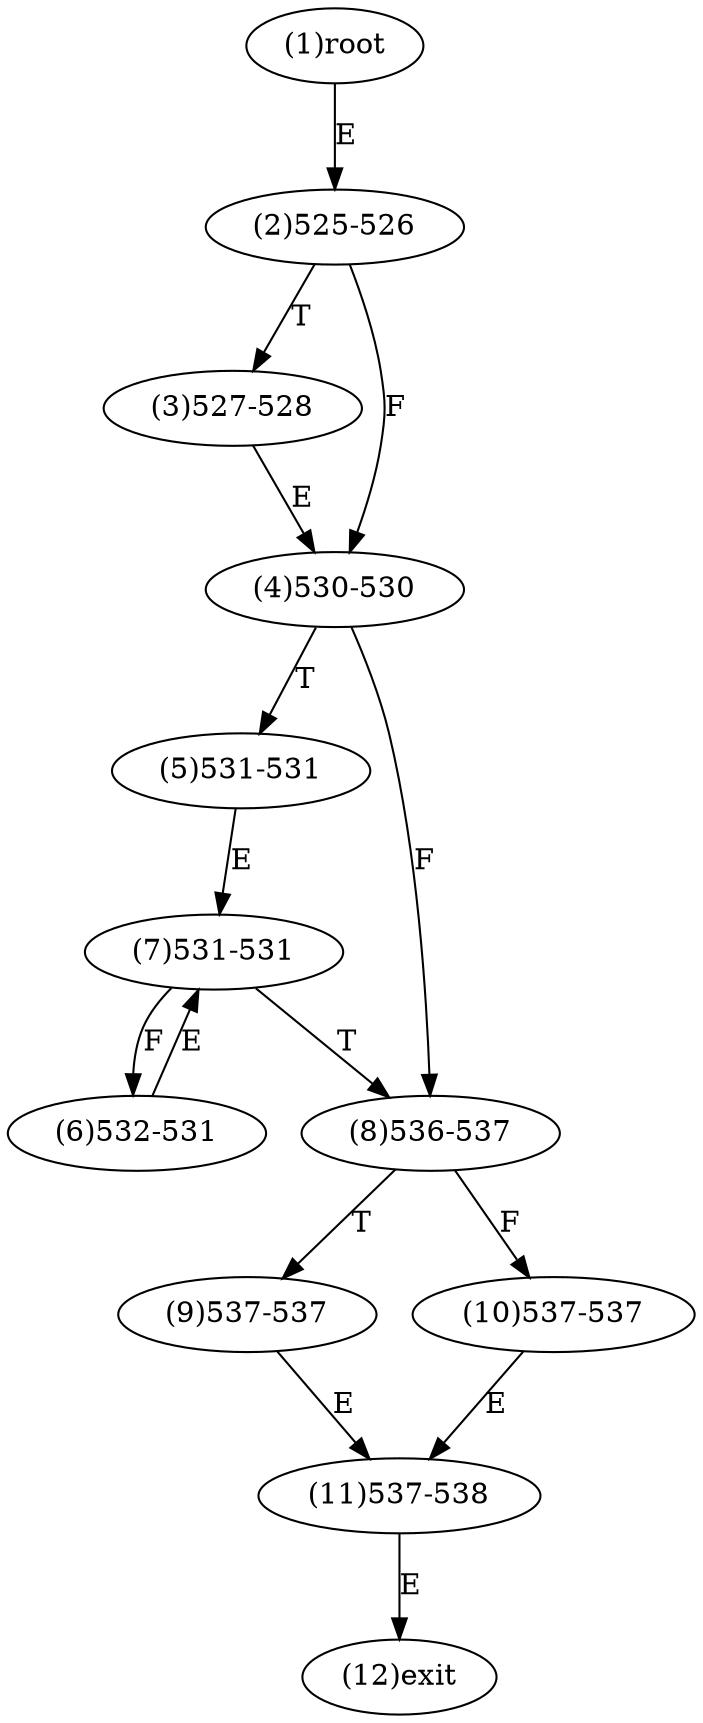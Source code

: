 digraph "" { 
1[ label="(1)root"];
2[ label="(2)525-526"];
3[ label="(3)527-528"];
4[ label="(4)530-530"];
5[ label="(5)531-531"];
6[ label="(6)532-531"];
7[ label="(7)531-531"];
8[ label="(8)536-537"];
9[ label="(9)537-537"];
10[ label="(10)537-537"];
11[ label="(11)537-538"];
12[ label="(12)exit"];
1->2[ label="E"];
2->4[ label="F"];
2->3[ label="T"];
3->4[ label="E"];
4->8[ label="F"];
4->5[ label="T"];
5->7[ label="E"];
6->7[ label="E"];
7->6[ label="F"];
7->8[ label="T"];
8->10[ label="F"];
8->9[ label="T"];
9->11[ label="E"];
10->11[ label="E"];
11->12[ label="E"];
}